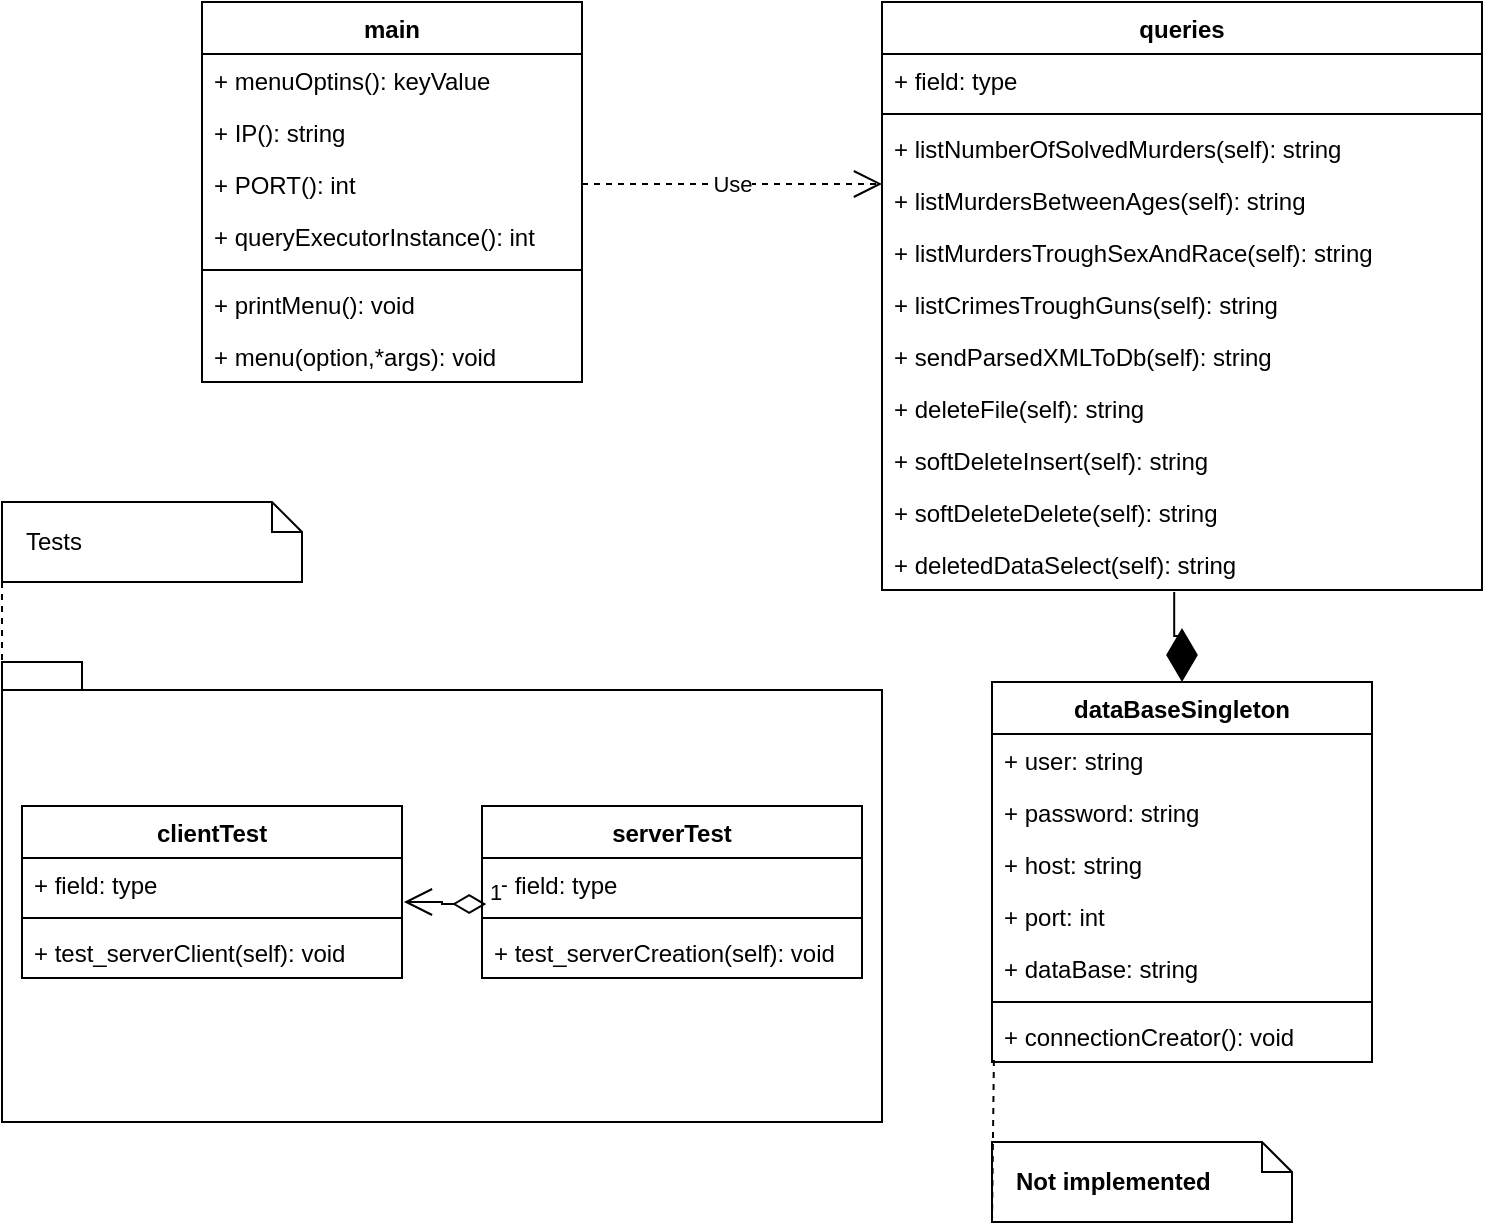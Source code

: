 <mxfile version="15.4.0" type="device" pages="2"><diagram id="aGpuW4X9sNmOWUpy8Kdb" name="Server"><mxGraphModel dx="1166" dy="1637" grid="1" gridSize="10" guides="1" tooltips="1" connect="1" arrows="1" fold="1" page="1" pageScale="1" pageWidth="850" pageHeight="1100" math="0" shadow="0"><root><mxCell id="0"/><mxCell id="1" parent="0"/><mxCell id="sq7ugaX4CG6fooTn3aN7-9" value="&lt;br&gt;" style="shape=folder;fontStyle=1;spacingTop=10;tabWidth=40;tabHeight=14;tabPosition=left;html=1;" parent="1" vertex="1"><mxGeometry x="110" y="320" width="440" height="230" as="geometry"/></mxCell><mxCell id="prDZTMautA-kOqetiunD-36" value="main" style="swimlane;fontStyle=1;align=center;verticalAlign=top;childLayout=stackLayout;horizontal=1;startSize=26;horizontalStack=0;resizeParent=1;resizeParentMax=0;resizeLast=0;collapsible=1;marginBottom=0;" parent="1" vertex="1"><mxGeometry x="210" y="-10" width="190" height="190" as="geometry"/></mxCell><mxCell id="prDZTMautA-kOqetiunD-37" value="+ menuOptins(): keyValue" style="text;strokeColor=none;fillColor=none;align=left;verticalAlign=top;spacingLeft=4;spacingRight=4;overflow=hidden;rotatable=0;points=[[0,0.5],[1,0.5]];portConstraint=eastwest;" parent="prDZTMautA-kOqetiunD-36" vertex="1"><mxGeometry y="26" width="190" height="26" as="geometry"/></mxCell><mxCell id="sq7ugaX4CG6fooTn3aN7-19" value="+ IP(): string" style="text;strokeColor=none;fillColor=none;align=left;verticalAlign=top;spacingLeft=4;spacingRight=4;overflow=hidden;rotatable=0;points=[[0,0.5],[1,0.5]];portConstraint=eastwest;" parent="prDZTMautA-kOqetiunD-36" vertex="1"><mxGeometry y="52" width="190" height="26" as="geometry"/></mxCell><mxCell id="sq7ugaX4CG6fooTn3aN7-20" value="+ PORT(): int" style="text;strokeColor=none;fillColor=none;align=left;verticalAlign=top;spacingLeft=4;spacingRight=4;overflow=hidden;rotatable=0;points=[[0,0.5],[1,0.5]];portConstraint=eastwest;" parent="prDZTMautA-kOqetiunD-36" vertex="1"><mxGeometry y="78" width="190" height="26" as="geometry"/></mxCell><mxCell id="sq7ugaX4CG6fooTn3aN7-21" value="+ queryExecutorInstance(): int" style="text;strokeColor=none;fillColor=none;align=left;verticalAlign=top;spacingLeft=4;spacingRight=4;overflow=hidden;rotatable=0;points=[[0,0.5],[1,0.5]];portConstraint=eastwest;" parent="prDZTMautA-kOqetiunD-36" vertex="1"><mxGeometry y="104" width="190" height="26" as="geometry"/></mxCell><mxCell id="prDZTMautA-kOqetiunD-38" value="" style="line;strokeWidth=1;fillColor=none;align=left;verticalAlign=middle;spacingTop=-1;spacingLeft=3;spacingRight=3;rotatable=0;labelPosition=right;points=[];portConstraint=eastwest;" parent="prDZTMautA-kOqetiunD-36" vertex="1"><mxGeometry y="130" width="190" height="8" as="geometry"/></mxCell><mxCell id="prDZTMautA-kOqetiunD-39" value="+ printMenu(): void" style="text;strokeColor=none;fillColor=none;align=left;verticalAlign=top;spacingLeft=4;spacingRight=4;overflow=hidden;rotatable=0;points=[[0,0.5],[1,0.5]];portConstraint=eastwest;" parent="prDZTMautA-kOqetiunD-36" vertex="1"><mxGeometry y="138" width="190" height="26" as="geometry"/></mxCell><mxCell id="sq7ugaX4CG6fooTn3aN7-18" value="+ menu(option,*args): void" style="text;strokeColor=none;fillColor=none;align=left;verticalAlign=top;spacingLeft=4;spacingRight=4;overflow=hidden;rotatable=0;points=[[0,0.5],[1,0.5]];portConstraint=eastwest;" parent="prDZTMautA-kOqetiunD-36" vertex="1"><mxGeometry y="164" width="190" height="26" as="geometry"/></mxCell><mxCell id="sq7ugaX4CG6fooTn3aN7-1" value="queries" style="swimlane;fontStyle=1;align=center;verticalAlign=top;childLayout=stackLayout;horizontal=1;startSize=26;horizontalStack=0;resizeParent=1;resizeParentMax=0;resizeLast=0;collapsible=1;marginBottom=0;" parent="1" vertex="1"><mxGeometry x="550" y="-10" width="300" height="294" as="geometry"/></mxCell><mxCell id="sq7ugaX4CG6fooTn3aN7-2" value="+ field: type" style="text;strokeColor=none;fillColor=none;align=left;verticalAlign=top;spacingLeft=4;spacingRight=4;overflow=hidden;rotatable=0;points=[[0,0.5],[1,0.5]];portConstraint=eastwest;" parent="sq7ugaX4CG6fooTn3aN7-1" vertex="1"><mxGeometry y="26" width="300" height="26" as="geometry"/></mxCell><mxCell id="sq7ugaX4CG6fooTn3aN7-3" value="" style="line;strokeWidth=1;fillColor=none;align=left;verticalAlign=middle;spacingTop=-1;spacingLeft=3;spacingRight=3;rotatable=0;labelPosition=right;points=[];portConstraint=eastwest;" parent="sq7ugaX4CG6fooTn3aN7-1" vertex="1"><mxGeometry y="52" width="300" height="8" as="geometry"/></mxCell><mxCell id="sq7ugaX4CG6fooTn3aN7-4" value="+ listNumberOfSolvedMurders(self): string" style="text;strokeColor=none;fillColor=none;align=left;verticalAlign=top;spacingLeft=4;spacingRight=4;overflow=hidden;rotatable=0;points=[[0,0.5],[1,0.5]];portConstraint=eastwest;" parent="sq7ugaX4CG6fooTn3aN7-1" vertex="1"><mxGeometry y="60" width="300" height="26" as="geometry"/></mxCell><mxCell id="sq7ugaX4CG6fooTn3aN7-22" value="+ listMurdersBetweenAges(self): string" style="text;strokeColor=none;fillColor=none;align=left;verticalAlign=top;spacingLeft=4;spacingRight=4;overflow=hidden;rotatable=0;points=[[0,0.5],[1,0.5]];portConstraint=eastwest;" parent="sq7ugaX4CG6fooTn3aN7-1" vertex="1"><mxGeometry y="86" width="300" height="26" as="geometry"/></mxCell><mxCell id="sq7ugaX4CG6fooTn3aN7-23" value="+ listMurdersTroughSexAndRace(self): string" style="text;strokeColor=none;fillColor=none;align=left;verticalAlign=top;spacingLeft=4;spacingRight=4;overflow=hidden;rotatable=0;points=[[0,0.5],[1,0.5]];portConstraint=eastwest;" parent="sq7ugaX4CG6fooTn3aN7-1" vertex="1"><mxGeometry y="112" width="300" height="26" as="geometry"/></mxCell><mxCell id="sq7ugaX4CG6fooTn3aN7-24" value="+ listCrimesTroughGuns(self): string" style="text;strokeColor=none;fillColor=none;align=left;verticalAlign=top;spacingLeft=4;spacingRight=4;overflow=hidden;rotatable=0;points=[[0,0.5],[1,0.5]];portConstraint=eastwest;" parent="sq7ugaX4CG6fooTn3aN7-1" vertex="1"><mxGeometry y="138" width="300" height="26" as="geometry"/></mxCell><mxCell id="sq7ugaX4CG6fooTn3aN7-25" value="+ sendParsedXMLToDb(self): string" style="text;strokeColor=none;fillColor=none;align=left;verticalAlign=top;spacingLeft=4;spacingRight=4;overflow=hidden;rotatable=0;points=[[0,0.5],[1,0.5]];portConstraint=eastwest;" parent="sq7ugaX4CG6fooTn3aN7-1" vertex="1"><mxGeometry y="164" width="300" height="26" as="geometry"/></mxCell><mxCell id="sq7ugaX4CG6fooTn3aN7-26" value="+ deleteFile(self): string" style="text;strokeColor=none;fillColor=none;align=left;verticalAlign=top;spacingLeft=4;spacingRight=4;overflow=hidden;rotatable=0;points=[[0,0.5],[1,0.5]];portConstraint=eastwest;" parent="sq7ugaX4CG6fooTn3aN7-1" vertex="1"><mxGeometry y="190" width="300" height="26" as="geometry"/></mxCell><mxCell id="63k-shZxpYZacGXT7Yj2-1" value="+ softDeleteInsert(self): string" style="text;strokeColor=none;fillColor=none;align=left;verticalAlign=top;spacingLeft=4;spacingRight=4;overflow=hidden;rotatable=0;points=[[0,0.5],[1,0.5]];portConstraint=eastwest;" vertex="1" parent="sq7ugaX4CG6fooTn3aN7-1"><mxGeometry y="216" width="300" height="26" as="geometry"/></mxCell><mxCell id="63k-shZxpYZacGXT7Yj2-2" value="+ softDeleteDelete(self): string" style="text;strokeColor=none;fillColor=none;align=left;verticalAlign=top;spacingLeft=4;spacingRight=4;overflow=hidden;rotatable=0;points=[[0,0.5],[1,0.5]];portConstraint=eastwest;" vertex="1" parent="sq7ugaX4CG6fooTn3aN7-1"><mxGeometry y="242" width="300" height="26" as="geometry"/></mxCell><mxCell id="63k-shZxpYZacGXT7Yj2-3" value="+ deletedDataSelect(self): string" style="text;strokeColor=none;fillColor=none;align=left;verticalAlign=top;spacingLeft=4;spacingRight=4;overflow=hidden;rotatable=0;points=[[0,0.5],[1,0.5]];portConstraint=eastwest;" vertex="1" parent="sq7ugaX4CG6fooTn3aN7-1"><mxGeometry y="268" width="300" height="26" as="geometry"/></mxCell><mxCell id="sq7ugaX4CG6fooTn3aN7-5" value="clientTest" style="swimlane;fontStyle=1;align=center;verticalAlign=top;childLayout=stackLayout;horizontal=1;startSize=26;horizontalStack=0;resizeParent=1;resizeParentMax=0;resizeLast=0;collapsible=1;marginBottom=0;" parent="1" vertex="1"><mxGeometry x="120" y="392" width="190" height="86" as="geometry"/></mxCell><mxCell id="sq7ugaX4CG6fooTn3aN7-6" value="+ field: type" style="text;strokeColor=none;fillColor=none;align=left;verticalAlign=top;spacingLeft=4;spacingRight=4;overflow=hidden;rotatable=0;points=[[0,0.5],[1,0.5]];portConstraint=eastwest;" parent="sq7ugaX4CG6fooTn3aN7-5" vertex="1"><mxGeometry y="26" width="190" height="26" as="geometry"/></mxCell><mxCell id="sq7ugaX4CG6fooTn3aN7-7" value="" style="line;strokeWidth=1;fillColor=none;align=left;verticalAlign=middle;spacingTop=-1;spacingLeft=3;spacingRight=3;rotatable=0;labelPosition=right;points=[];portConstraint=eastwest;" parent="sq7ugaX4CG6fooTn3aN7-5" vertex="1"><mxGeometry y="52" width="190" height="8" as="geometry"/></mxCell><mxCell id="sq7ugaX4CG6fooTn3aN7-8" value="+ test_serverClient(self): void" style="text;strokeColor=none;fillColor=none;align=left;verticalAlign=top;spacingLeft=4;spacingRight=4;overflow=hidden;rotatable=0;points=[[0,0.5],[1,0.5]];portConstraint=eastwest;" parent="sq7ugaX4CG6fooTn3aN7-5" vertex="1"><mxGeometry y="60" width="190" height="26" as="geometry"/></mxCell><mxCell id="sq7ugaX4CG6fooTn3aN7-10" value="Tests" style="shape=note;size=15;align=left;spacingLeft=10;html=1;whiteSpace=wrap;" parent="1" vertex="1"><mxGeometry x="110" y="240" width="150" height="40" as="geometry"/></mxCell><mxCell id="sq7ugaX4CG6fooTn3aN7-11" value="" style="edgeStyle=none;endArrow=none;exitX=0;exitY=1;dashed=1;html=1;rounded=0;exitDx=0;exitDy=0;exitPerimeter=0;entryX=0;entryY=0;entryDx=0;entryDy=0;entryPerimeter=0;" parent="1" source="sq7ugaX4CG6fooTn3aN7-10" target="sq7ugaX4CG6fooTn3aN7-9" edge="1"><mxGeometry x="1" relative="1" as="geometry"><mxPoint x="110" y="310" as="targetPoint"/></mxGeometry></mxCell><mxCell id="sq7ugaX4CG6fooTn3aN7-13" value="serverTest" style="swimlane;fontStyle=1;align=center;verticalAlign=top;childLayout=stackLayout;horizontal=1;startSize=26;horizontalStack=0;resizeParent=1;resizeParentMax=0;resizeLast=0;collapsible=1;marginBottom=0;" parent="1" vertex="1"><mxGeometry x="350" y="392" width="190" height="86" as="geometry"/></mxCell><mxCell id="sq7ugaX4CG6fooTn3aN7-14" value="+ field: type" style="text;strokeColor=none;fillColor=none;align=left;verticalAlign=top;spacingLeft=4;spacingRight=4;overflow=hidden;rotatable=0;points=[[0,0.5],[1,0.5]];portConstraint=eastwest;" parent="sq7ugaX4CG6fooTn3aN7-13" vertex="1"><mxGeometry y="26" width="190" height="26" as="geometry"/></mxCell><mxCell id="sq7ugaX4CG6fooTn3aN7-15" value="" style="line;strokeWidth=1;fillColor=none;align=left;verticalAlign=middle;spacingTop=-1;spacingLeft=3;spacingRight=3;rotatable=0;labelPosition=right;points=[];portConstraint=eastwest;" parent="sq7ugaX4CG6fooTn3aN7-13" vertex="1"><mxGeometry y="52" width="190" height="8" as="geometry"/></mxCell><mxCell id="sq7ugaX4CG6fooTn3aN7-16" value="+ test_serverCreation(self): void" style="text;strokeColor=none;fillColor=none;align=left;verticalAlign=top;spacingLeft=4;spacingRight=4;overflow=hidden;rotatable=0;points=[[0,0.5],[1,0.5]];portConstraint=eastwest;" parent="sq7ugaX4CG6fooTn3aN7-13" vertex="1"><mxGeometry y="60" width="190" height="26" as="geometry"/></mxCell><mxCell id="sq7ugaX4CG6fooTn3aN7-17" value="1" style="endArrow=open;html=1;endSize=12;startArrow=diamondThin;startSize=14;startFill=0;edgeStyle=orthogonalEdgeStyle;align=left;verticalAlign=bottom;rounded=0;exitX=0.011;exitY=0.885;exitDx=0;exitDy=0;exitPerimeter=0;entryX=1.005;entryY=0.846;entryDx=0;entryDy=0;entryPerimeter=0;" parent="1" source="sq7ugaX4CG6fooTn3aN7-14" target="sq7ugaX4CG6fooTn3aN7-6" edge="1"><mxGeometry x="-1" y="3" relative="1" as="geometry"><mxPoint x="350" y="370" as="sourcePoint"/><mxPoint x="510" y="370" as="targetPoint"/></mxGeometry></mxCell><mxCell id="sq7ugaX4CG6fooTn3aN7-28" value="Use" style="endArrow=open;endSize=12;dashed=1;html=1;rounded=0;edgeStyle=orthogonalEdgeStyle;exitX=1;exitY=0.5;exitDx=0;exitDy=0;entryX=0;entryY=0.192;entryDx=0;entryDy=0;entryPerimeter=0;" parent="1" source="sq7ugaX4CG6fooTn3aN7-20" target="sq7ugaX4CG6fooTn3aN7-22" edge="1"><mxGeometry width="160" relative="1" as="geometry"><mxPoint x="490" y="-40" as="sourcePoint"/><mxPoint x="520" y="81" as="targetPoint"/></mxGeometry></mxCell><mxCell id="sq7ugaX4CG6fooTn3aN7-29" value="dataBaseSingleton" style="swimlane;fontStyle=1;align=center;verticalAlign=top;childLayout=stackLayout;horizontal=1;startSize=26;horizontalStack=0;resizeParent=1;resizeParentMax=0;resizeLast=0;collapsible=1;marginBottom=0;" parent="1" vertex="1"><mxGeometry x="605" y="330" width="190" height="190" as="geometry"/></mxCell><mxCell id="sq7ugaX4CG6fooTn3aN7-30" value="+ user: string" style="text;strokeColor=none;fillColor=none;align=left;verticalAlign=top;spacingLeft=4;spacingRight=4;overflow=hidden;rotatable=0;points=[[0,0.5],[1,0.5]];portConstraint=eastwest;" parent="sq7ugaX4CG6fooTn3aN7-29" vertex="1"><mxGeometry y="26" width="190" height="26" as="geometry"/></mxCell><mxCell id="sq7ugaX4CG6fooTn3aN7-31" value="+ password: string" style="text;strokeColor=none;fillColor=none;align=left;verticalAlign=top;spacingLeft=4;spacingRight=4;overflow=hidden;rotatable=0;points=[[0,0.5],[1,0.5]];portConstraint=eastwest;" parent="sq7ugaX4CG6fooTn3aN7-29" vertex="1"><mxGeometry y="52" width="190" height="26" as="geometry"/></mxCell><mxCell id="sq7ugaX4CG6fooTn3aN7-32" value="+ host: string" style="text;strokeColor=none;fillColor=none;align=left;verticalAlign=top;spacingLeft=4;spacingRight=4;overflow=hidden;rotatable=0;points=[[0,0.5],[1,0.5]];portConstraint=eastwest;" parent="sq7ugaX4CG6fooTn3aN7-29" vertex="1"><mxGeometry y="78" width="190" height="26" as="geometry"/></mxCell><mxCell id="sq7ugaX4CG6fooTn3aN7-33" value="+ port: int" style="text;strokeColor=none;fillColor=none;align=left;verticalAlign=top;spacingLeft=4;spacingRight=4;overflow=hidden;rotatable=0;points=[[0,0.5],[1,0.5]];portConstraint=eastwest;" parent="sq7ugaX4CG6fooTn3aN7-29" vertex="1"><mxGeometry y="104" width="190" height="26" as="geometry"/></mxCell><mxCell id="sq7ugaX4CG6fooTn3aN7-38" value="+ dataBase: string" style="text;strokeColor=none;fillColor=none;align=left;verticalAlign=top;spacingLeft=4;spacingRight=4;overflow=hidden;rotatable=0;points=[[0,0.5],[1,0.5]];portConstraint=eastwest;" parent="sq7ugaX4CG6fooTn3aN7-29" vertex="1"><mxGeometry y="130" width="190" height="26" as="geometry"/></mxCell><mxCell id="sq7ugaX4CG6fooTn3aN7-34" value="" style="line;strokeWidth=1;fillColor=none;align=left;verticalAlign=middle;spacingTop=-1;spacingLeft=3;spacingRight=3;rotatable=0;labelPosition=right;points=[];portConstraint=eastwest;" parent="sq7ugaX4CG6fooTn3aN7-29" vertex="1"><mxGeometry y="156" width="190" height="8" as="geometry"/></mxCell><mxCell id="sq7ugaX4CG6fooTn3aN7-35" value="+ connectionCreator(): void" style="text;strokeColor=none;fillColor=none;align=left;verticalAlign=top;spacingLeft=4;spacingRight=4;overflow=hidden;rotatable=0;points=[[0,0.5],[1,0.5]];portConstraint=eastwest;" parent="sq7ugaX4CG6fooTn3aN7-29" vertex="1"><mxGeometry y="164" width="190" height="26" as="geometry"/></mxCell><mxCell id="sq7ugaX4CG6fooTn3aN7-39" value="&lt;b&gt;Not implemented&lt;/b&gt;" style="shape=note;size=15;align=left;spacingLeft=10;html=1;whiteSpace=wrap;" parent="1" vertex="1"><mxGeometry x="605" y="560" width="150" height="40" as="geometry"/></mxCell><mxCell id="sq7ugaX4CG6fooTn3aN7-40" value="" style="edgeStyle=none;endArrow=none;exitX=0;exitY=1;dashed=1;html=1;rounded=0;exitDx=0;exitDy=0;exitPerimeter=0;entryX=0.005;entryY=0.962;entryDx=0;entryDy=0;entryPerimeter=0;" parent="1" source="sq7ugaX4CG6fooTn3aN7-39" target="sq7ugaX4CG6fooTn3aN7-35" edge="1"><mxGeometry x="1" relative="1" as="geometry"><mxPoint x="605" y="630" as="targetPoint"/></mxGeometry></mxCell><mxCell id="63k-shZxpYZacGXT7Yj2-4" value="" style="endArrow=diamondThin;endFill=1;endSize=24;html=1;rounded=0;edgeStyle=orthogonalEdgeStyle;entryX=0.5;entryY=0;entryDx=0;entryDy=0;exitX=0.487;exitY=1.038;exitDx=0;exitDy=0;exitPerimeter=0;" edge="1" parent="1" source="63k-shZxpYZacGXT7Yj2-3" target="sq7ugaX4CG6fooTn3aN7-29"><mxGeometry width="160" relative="1" as="geometry"><mxPoint x="600" y="180" as="sourcePoint"/><mxPoint x="760" y="180" as="targetPoint"/></mxGeometry></mxCell></root></mxGraphModel></diagram><diagram id="1l7g4OF1FBdUjpGPtKv0" name="Client"><mxGraphModel dx="923" dy="425" grid="1" gridSize="10" guides="1" tooltips="1" connect="1" arrows="1" fold="1" page="1" pageScale="1" pageWidth="850" pageHeight="1100" math="0" shadow="0"><root><mxCell id="aHtliVY-sWX1SIJli_TA-0"/><mxCell id="aHtliVY-sWX1SIJli_TA-1" parent="aHtliVY-sWX1SIJli_TA-0"/><mxCell id="XjxzUiCezfLVS_ZYH35w-0" value="Client" style="swimlane;fontStyle=1;align=center;verticalAlign=top;childLayout=stackLayout;horizontal=1;startSize=26;horizontalStack=0;resizeParent=1;resizeParentMax=0;resizeLast=0;collapsible=1;marginBottom=0;" parent="aHtliVY-sWX1SIJli_TA-1" vertex="1"><mxGeometry x="560" y="180" width="200" height="346" as="geometry"/></mxCell><mxCell id="XjxzUiCezfLVS_ZYH35w-1" value="+ opcao: int" style="text;strokeColor=none;fillColor=none;align=left;verticalAlign=top;spacingLeft=4;spacingRight=4;overflow=hidden;rotatable=0;points=[[0,0.5],[1,0.5]];portConstraint=eastwest;" parent="XjxzUiCezfLVS_ZYH35w-0" vertex="1"><mxGeometry y="26" width="200" height="26" as="geometry"/></mxCell><mxCell id="wALOTW-Y6SUzCr0IzBWl-0" value="+ idade1: int" style="text;strokeColor=none;fillColor=none;align=left;verticalAlign=top;spacingLeft=4;spacingRight=4;overflow=hidden;rotatable=0;points=[[0,0.5],[1,0.5]];portConstraint=eastwest;" parent="XjxzUiCezfLVS_ZYH35w-0" vertex="1"><mxGeometry y="52" width="200" height="26" as="geometry"/></mxCell><mxCell id="wALOTW-Y6SUzCr0IzBWl-1" value="+ idade2: int" style="text;strokeColor=none;fillColor=none;align=left;verticalAlign=top;spacingLeft=4;spacingRight=4;overflow=hidden;rotatable=0;points=[[0,0.5],[1,0.5]];portConstraint=eastwest;" parent="XjxzUiCezfLVS_ZYH35w-0" vertex="1"><mxGeometry y="78" width="200" height="26" as="geometry"/></mxCell><mxCell id="wALOTW-Y6SUzCr0IzBWl-2" value="+ sexo: string" style="text;strokeColor=none;fillColor=none;align=left;verticalAlign=top;spacingLeft=4;spacingRight=4;overflow=hidden;rotatable=0;points=[[0,0.5],[1,0.5]];portConstraint=eastwest;" parent="XjxzUiCezfLVS_ZYH35w-0" vertex="1"><mxGeometry y="104" width="200" height="26" as="geometry"/></mxCell><mxCell id="wALOTW-Y6SUzCr0IzBWl-3" value="+ raca: int" style="text;strokeColor=none;fillColor=none;align=left;verticalAlign=top;spacingLeft=4;spacingRight=4;overflow=hidden;rotatable=0;points=[[0,0.5],[1,0.5]];portConstraint=eastwest;" parent="XjxzUiCezfLVS_ZYH35w-0" vertex="1"><mxGeometry y="130" width="200" height="26" as="geometry"/></mxCell><mxCell id="wALOTW-Y6SUzCr0IzBWl-4" value="+ armas: int" style="text;strokeColor=none;fillColor=none;align=left;verticalAlign=top;spacingLeft=4;spacingRight=4;overflow=hidden;rotatable=0;points=[[0,0.5],[1,0.5]];portConstraint=eastwest;" parent="XjxzUiCezfLVS_ZYH35w-0" vertex="1"><mxGeometry y="156" width="200" height="26" as="geometry"/></mxCell><mxCell id="wALOTW-Y6SUzCr0IzBWl-5" value="+ arma: string" style="text;strokeColor=none;fillColor=none;align=left;verticalAlign=top;spacingLeft=4;spacingRight=4;overflow=hidden;rotatable=0;points=[[0,0.5],[1,0.5]];portConstraint=eastwest;" parent="XjxzUiCezfLVS_ZYH35w-0" vertex="1"><mxGeometry y="182" width="200" height="26" as="geometry"/></mxCell><mxCell id="wALOTW-Y6SUzCr0IzBWl-6" value="+ opcaoEscolhida: int" style="text;strokeColor=none;fillColor=none;align=left;verticalAlign=top;spacingLeft=4;spacingRight=4;overflow=hidden;rotatable=0;points=[[0,0.5],[1,0.5]];portConstraint=eastwest;" parent="XjxzUiCezfLVS_ZYH35w-0" vertex="1"><mxGeometry y="208" width="200" height="26" as="geometry"/></mxCell><mxCell id="wALOTW-Y6SUzCr0IzBWl-23" value="+ PORTA: int" style="text;strokeColor=none;fillColor=none;align=left;verticalAlign=top;spacingLeft=4;spacingRight=4;overflow=hidden;rotatable=0;points=[[0,0.5],[1,0.5]];portConstraint=eastwest;" parent="XjxzUiCezfLVS_ZYH35w-0" vertex="1"><mxGeometry y="234" width="200" height="26" as="geometry"/></mxCell><mxCell id="wALOTW-Y6SUzCr0IzBWl-24" value="+ IP: string" style="text;strokeColor=none;fillColor=none;align=left;verticalAlign=top;spacingLeft=4;spacingRight=4;overflow=hidden;rotatable=0;points=[[0,0.5],[1,0.5]];portConstraint=eastwest;" parent="XjxzUiCezfLVS_ZYH35w-0" vertex="1"><mxGeometry y="260" width="200" height="26" as="geometry"/></mxCell><mxCell id="wALOTW-Y6SUzCr0IzBWl-22" value="+ servidor: RPC" style="text;strokeColor=none;fillColor=none;align=left;verticalAlign=top;spacingLeft=4;spacingRight=4;overflow=hidden;rotatable=0;points=[[0,0.5],[1,0.5]];portConstraint=eastwest;" parent="XjxzUiCezfLVS_ZYH35w-0" vertex="1"><mxGeometry y="286" width="200" height="26" as="geometry"/></mxCell><mxCell id="XjxzUiCezfLVS_ZYH35w-2" value="" style="line;strokeWidth=1;fillColor=none;align=left;verticalAlign=middle;spacingTop=-1;spacingLeft=3;spacingRight=3;rotatable=0;labelPosition=right;points=[];portConstraint=eastwest;" parent="XjxzUiCezfLVS_ZYH35w-0" vertex="1"><mxGeometry y="312" width="200" height="8" as="geometry"/></mxCell><mxCell id="XjxzUiCezfLVS_ZYH35w-6" value="+ servidor.menu(opcao,*args): RPC" style="text;strokeColor=none;fillColor=none;align=left;verticalAlign=top;spacingLeft=4;spacingRight=4;overflow=hidden;rotatable=0;points=[[0,0.5],[1,0.5]];portConstraint=eastwest;" parent="XjxzUiCezfLVS_ZYH35w-0" vertex="1"><mxGeometry y="320" width="200" height="26" as="geometry"/></mxCell></root></mxGraphModel></diagram></mxfile>